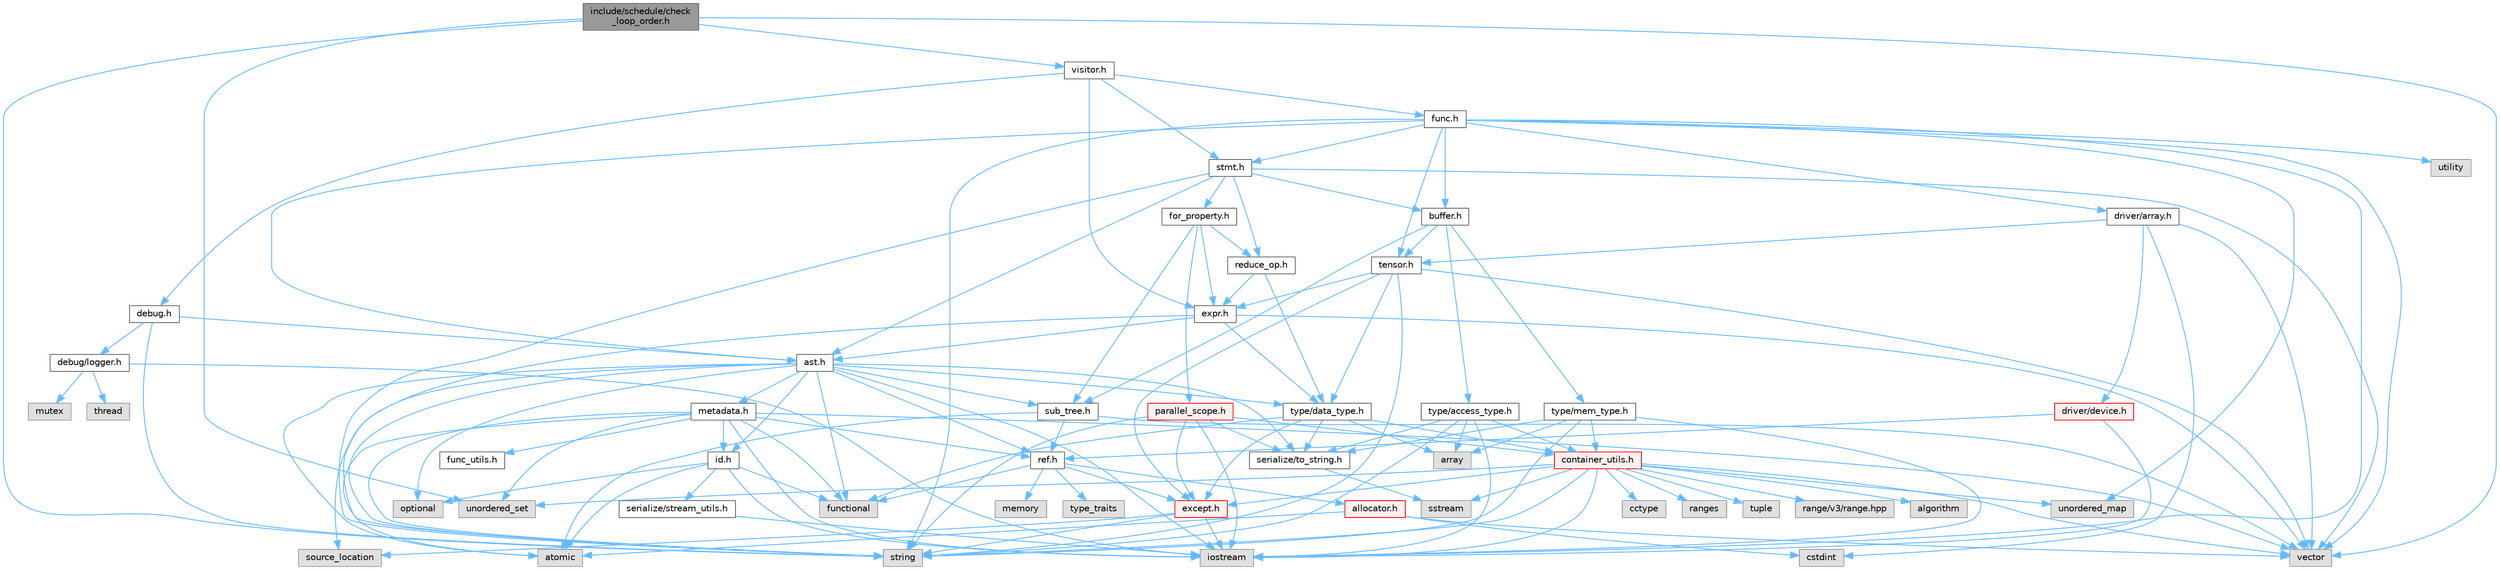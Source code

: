 digraph "include/schedule/check_loop_order.h"
{
 // LATEX_PDF_SIZE
  bgcolor="transparent";
  edge [fontname=Helvetica,fontsize=10,labelfontname=Helvetica,labelfontsize=10];
  node [fontname=Helvetica,fontsize=10,shape=box,height=0.2,width=0.4];
  Node1 [label="include/schedule/check\l_loop_order.h",height=0.2,width=0.4,color="gray40", fillcolor="grey60", style="filled", fontcolor="black",tooltip=" "];
  Node1 -> Node2 [color="steelblue1",style="solid"];
  Node2 [label="string",height=0.2,width=0.4,color="grey60", fillcolor="#E0E0E0", style="filled",tooltip=" "];
  Node1 -> Node3 [color="steelblue1",style="solid"];
  Node3 [label="unordered_set",height=0.2,width=0.4,color="grey60", fillcolor="#E0E0E0", style="filled",tooltip=" "];
  Node1 -> Node4 [color="steelblue1",style="solid"];
  Node4 [label="vector",height=0.2,width=0.4,color="grey60", fillcolor="#E0E0E0", style="filled",tooltip=" "];
  Node1 -> Node5 [color="steelblue1",style="solid"];
  Node5 [label="visitor.h",height=0.2,width=0.4,color="grey40", fillcolor="white", style="filled",URL="$visitor_8h.html",tooltip=" "];
  Node5 -> Node6 [color="steelblue1",style="solid"];
  Node6 [label="debug.h",height=0.2,width=0.4,color="grey40", fillcolor="white", style="filled",URL="$debug_8h.html",tooltip=" "];
  Node6 -> Node2 [color="steelblue1",style="solid"];
  Node6 -> Node7 [color="steelblue1",style="solid"];
  Node7 [label="ast.h",height=0.2,width=0.4,color="grey40", fillcolor="white", style="filled",URL="$ast_8h.html",tooltip=" "];
  Node7 -> Node8 [color="steelblue1",style="solid"];
  Node8 [label="atomic",height=0.2,width=0.4,color="grey60", fillcolor="#E0E0E0", style="filled",tooltip=" "];
  Node7 -> Node9 [color="steelblue1",style="solid"];
  Node9 [label="functional",height=0.2,width=0.4,color="grey60", fillcolor="#E0E0E0", style="filled",tooltip=" "];
  Node7 -> Node10 [color="steelblue1",style="solid"];
  Node10 [label="iostream",height=0.2,width=0.4,color="grey60", fillcolor="#E0E0E0", style="filled",tooltip=" "];
  Node7 -> Node11 [color="steelblue1",style="solid"];
  Node11 [label="optional",height=0.2,width=0.4,color="grey60", fillcolor="#E0E0E0", style="filled",tooltip=" "];
  Node7 -> Node12 [color="steelblue1",style="solid"];
  Node12 [label="source_location",height=0.2,width=0.4,color="grey60", fillcolor="#E0E0E0", style="filled",tooltip=" "];
  Node7 -> Node2 [color="steelblue1",style="solid"];
  Node7 -> Node13 [color="steelblue1",style="solid"];
  Node13 [label="id.h",height=0.2,width=0.4,color="grey40", fillcolor="white", style="filled",URL="$id_8h.html",tooltip=" "];
  Node13 -> Node8 [color="steelblue1",style="solid"];
  Node13 -> Node9 [color="steelblue1",style="solid"];
  Node13 -> Node10 [color="steelblue1",style="solid"];
  Node13 -> Node11 [color="steelblue1",style="solid"];
  Node13 -> Node14 [color="steelblue1",style="solid"];
  Node14 [label="serialize/stream_utils.h",height=0.2,width=0.4,color="grey40", fillcolor="white", style="filled",URL="$stream__utils_8h.html",tooltip=" "];
  Node14 -> Node10 [color="steelblue1",style="solid"];
  Node7 -> Node15 [color="steelblue1",style="solid"];
  Node15 [label="metadata.h",height=0.2,width=0.4,color="grey40", fillcolor="white", style="filled",URL="$metadata_8h.html",tooltip=" "];
  Node15 -> Node8 [color="steelblue1",style="solid"];
  Node15 -> Node9 [color="steelblue1",style="solid"];
  Node15 -> Node10 [color="steelblue1",style="solid"];
  Node15 -> Node2 [color="steelblue1",style="solid"];
  Node15 -> Node3 [color="steelblue1",style="solid"];
  Node15 -> Node4 [color="steelblue1",style="solid"];
  Node15 -> Node16 [color="steelblue1",style="solid"];
  Node16 [label="func_utils.h",height=0.2,width=0.4,color="grey40", fillcolor="white", style="filled",URL="$func__utils_8h.html",tooltip=" "];
  Node15 -> Node13 [color="steelblue1",style="solid"];
  Node15 -> Node17 [color="steelblue1",style="solid"];
  Node17 [label="ref.h",height=0.2,width=0.4,color="grey40", fillcolor="white", style="filled",URL="$ref_8h.html",tooltip=" "];
  Node17 -> Node9 [color="steelblue1",style="solid"];
  Node17 -> Node18 [color="steelblue1",style="solid"];
  Node18 [label="memory",height=0.2,width=0.4,color="grey60", fillcolor="#E0E0E0", style="filled",tooltip=" "];
  Node17 -> Node19 [color="steelblue1",style="solid"];
  Node19 [label="type_traits",height=0.2,width=0.4,color="grey60", fillcolor="#E0E0E0", style="filled",tooltip=" "];
  Node17 -> Node20 [color="steelblue1",style="solid"];
  Node20 [label="allocator.h",height=0.2,width=0.4,color="red", fillcolor="#FFF0F0", style="filled",URL="$allocator_8h.html",tooltip=" "];
  Node20 -> Node8 [color="steelblue1",style="solid"];
  Node20 -> Node21 [color="steelblue1",style="solid"];
  Node21 [label="cstdint",height=0.2,width=0.4,color="grey60", fillcolor="#E0E0E0", style="filled",tooltip=" "];
  Node20 -> Node4 [color="steelblue1",style="solid"];
  Node17 -> Node23 [color="steelblue1",style="solid"];
  Node23 [label="except.h",height=0.2,width=0.4,color="red", fillcolor="#FFF0F0", style="filled",URL="$except_8h.html",tooltip=" "];
  Node23 -> Node10 [color="steelblue1",style="solid"];
  Node23 -> Node12 [color="steelblue1",style="solid"];
  Node23 -> Node2 [color="steelblue1",style="solid"];
  Node7 -> Node17 [color="steelblue1",style="solid"];
  Node7 -> Node25 [color="steelblue1",style="solid"];
  Node25 [label="serialize/to_string.h",height=0.2,width=0.4,color="grey40", fillcolor="white", style="filled",URL="$to__string_8h.html",tooltip=" "];
  Node25 -> Node26 [color="steelblue1",style="solid"];
  Node26 [label="sstream",height=0.2,width=0.4,color="grey60", fillcolor="#E0E0E0", style="filled",tooltip=" "];
  Node7 -> Node27 [color="steelblue1",style="solid"];
  Node27 [label="sub_tree.h",height=0.2,width=0.4,color="grey40", fillcolor="white", style="filled",URL="$sub__tree_8h.html",tooltip=" "];
  Node27 -> Node8 [color="steelblue1",style="solid"];
  Node27 -> Node4 [color="steelblue1",style="solid"];
  Node27 -> Node17 [color="steelblue1",style="solid"];
  Node7 -> Node28 [color="steelblue1",style="solid"];
  Node28 [label="type/data_type.h",height=0.2,width=0.4,color="grey40", fillcolor="white", style="filled",URL="$data__type_8h.html",tooltip=" "];
  Node28 -> Node29 [color="steelblue1",style="solid"];
  Node29 [label="array",height=0.2,width=0.4,color="grey60", fillcolor="#E0E0E0", style="filled",tooltip=" "];
  Node28 -> Node9 [color="steelblue1",style="solid"];
  Node28 -> Node30 [color="steelblue1",style="solid"];
  Node30 [label="container_utils.h",height=0.2,width=0.4,color="red", fillcolor="#FFF0F0", style="filled",URL="$container__utils_8h.html",tooltip=" "];
  Node30 -> Node31 [color="steelblue1",style="solid"];
  Node31 [label="algorithm",height=0.2,width=0.4,color="grey60", fillcolor="#E0E0E0", style="filled",tooltip=" "];
  Node30 -> Node32 [color="steelblue1",style="solid"];
  Node32 [label="cctype",height=0.2,width=0.4,color="grey60", fillcolor="#E0E0E0", style="filled",tooltip=" "];
  Node30 -> Node10 [color="steelblue1",style="solid"];
  Node30 -> Node33 [color="steelblue1",style="solid"];
  Node33 [label="ranges",height=0.2,width=0.4,color="grey60", fillcolor="#E0E0E0", style="filled",tooltip=" "];
  Node30 -> Node26 [color="steelblue1",style="solid"];
  Node30 -> Node2 [color="steelblue1",style="solid"];
  Node30 -> Node34 [color="steelblue1",style="solid"];
  Node34 [label="tuple",height=0.2,width=0.4,color="grey60", fillcolor="#E0E0E0", style="filled",tooltip=" "];
  Node30 -> Node35 [color="steelblue1",style="solid"];
  Node35 [label="unordered_map",height=0.2,width=0.4,color="grey60", fillcolor="#E0E0E0", style="filled",tooltip=" "];
  Node30 -> Node3 [color="steelblue1",style="solid"];
  Node30 -> Node4 [color="steelblue1",style="solid"];
  Node30 -> Node36 [color="steelblue1",style="solid"];
  Node36 [label="range/v3/range.hpp",height=0.2,width=0.4,color="grey60", fillcolor="#E0E0E0", style="filled",tooltip=" "];
  Node30 -> Node23 [color="steelblue1",style="solid"];
  Node28 -> Node23 [color="steelblue1",style="solid"];
  Node28 -> Node25 [color="steelblue1",style="solid"];
  Node6 -> Node38 [color="steelblue1",style="solid"];
  Node38 [label="debug/logger.h",height=0.2,width=0.4,color="grey40", fillcolor="white", style="filled",URL="$logger_8h.html",tooltip=" "];
  Node38 -> Node10 [color="steelblue1",style="solid"];
  Node38 -> Node39 [color="steelblue1",style="solid"];
  Node39 [label="mutex",height=0.2,width=0.4,color="grey60", fillcolor="#E0E0E0", style="filled",tooltip=" "];
  Node38 -> Node40 [color="steelblue1",style="solid"];
  Node40 [label="thread",height=0.2,width=0.4,color="grey60", fillcolor="#E0E0E0", style="filled",tooltip=" "];
  Node5 -> Node41 [color="steelblue1",style="solid"];
  Node41 [label="expr.h",height=0.2,width=0.4,color="grey40", fillcolor="white", style="filled",URL="$expr_8h.html",tooltip=" "];
  Node41 -> Node2 [color="steelblue1",style="solid"];
  Node41 -> Node4 [color="steelblue1",style="solid"];
  Node41 -> Node7 [color="steelblue1",style="solid"];
  Node41 -> Node28 [color="steelblue1",style="solid"];
  Node5 -> Node42 [color="steelblue1",style="solid"];
  Node42 [label="func.h",height=0.2,width=0.4,color="grey40", fillcolor="white", style="filled",URL="$func_8h.html",tooltip=" "];
  Node42 -> Node10 [color="steelblue1",style="solid"];
  Node42 -> Node2 [color="steelblue1",style="solid"];
  Node42 -> Node35 [color="steelblue1",style="solid"];
  Node42 -> Node43 [color="steelblue1",style="solid"];
  Node43 [label="utility",height=0.2,width=0.4,color="grey60", fillcolor="#E0E0E0", style="filled",tooltip=" "];
  Node42 -> Node4 [color="steelblue1",style="solid"];
  Node42 -> Node7 [color="steelblue1",style="solid"];
  Node42 -> Node44 [color="steelblue1",style="solid"];
  Node44 [label="buffer.h",height=0.2,width=0.4,color="grey40", fillcolor="white", style="filled",URL="$buffer_8h.html",tooltip=" "];
  Node44 -> Node27 [color="steelblue1",style="solid"];
  Node44 -> Node45 [color="steelblue1",style="solid"];
  Node45 [label="tensor.h",height=0.2,width=0.4,color="grey40", fillcolor="white", style="filled",URL="$tensor_8h.html",tooltip=" "];
  Node45 -> Node2 [color="steelblue1",style="solid"];
  Node45 -> Node4 [color="steelblue1",style="solid"];
  Node45 -> Node23 [color="steelblue1",style="solid"];
  Node45 -> Node41 [color="steelblue1",style="solid"];
  Node45 -> Node28 [color="steelblue1",style="solid"];
  Node44 -> Node46 [color="steelblue1",style="solid"];
  Node46 [label="type/access_type.h",height=0.2,width=0.4,color="grey40", fillcolor="white", style="filled",URL="$access__type_8h.html",tooltip=" "];
  Node46 -> Node29 [color="steelblue1",style="solid"];
  Node46 -> Node10 [color="steelblue1",style="solid"];
  Node46 -> Node2 [color="steelblue1",style="solid"];
  Node46 -> Node30 [color="steelblue1",style="solid"];
  Node46 -> Node25 [color="steelblue1",style="solid"];
  Node44 -> Node47 [color="steelblue1",style="solid"];
  Node47 [label="type/mem_type.h",height=0.2,width=0.4,color="grey40", fillcolor="white", style="filled",URL="$mem__type_8h.html",tooltip=" "];
  Node47 -> Node29 [color="steelblue1",style="solid"];
  Node47 -> Node10 [color="steelblue1",style="solid"];
  Node47 -> Node2 [color="steelblue1",style="solid"];
  Node47 -> Node30 [color="steelblue1",style="solid"];
  Node47 -> Node25 [color="steelblue1",style="solid"];
  Node42 -> Node48 [color="steelblue1",style="solid"];
  Node48 [label="driver/array.h",height=0.2,width=0.4,color="grey40", fillcolor="white", style="filled",URL="$array_8h.html",tooltip=" "];
  Node48 -> Node21 [color="steelblue1",style="solid"];
  Node48 -> Node4 [color="steelblue1",style="solid"];
  Node48 -> Node49 [color="steelblue1",style="solid"];
  Node49 [label="driver/device.h",height=0.2,width=0.4,color="red", fillcolor="#FFF0F0", style="filled",URL="$device_8h.html",tooltip=" "];
  Node49 -> Node10 [color="steelblue1",style="solid"];
  Node49 -> Node17 [color="steelblue1",style="solid"];
  Node48 -> Node45 [color="steelblue1",style="solid"];
  Node42 -> Node52 [color="steelblue1",style="solid"];
  Node52 [label="stmt.h",height=0.2,width=0.4,color="grey40", fillcolor="white", style="filled",URL="$stmt_8h.html",tooltip=" "];
  Node52 -> Node2 [color="steelblue1",style="solid"];
  Node52 -> Node4 [color="steelblue1",style="solid"];
  Node52 -> Node7 [color="steelblue1",style="solid"];
  Node52 -> Node44 [color="steelblue1",style="solid"];
  Node52 -> Node53 [color="steelblue1",style="solid"];
  Node53 [label="for_property.h",height=0.2,width=0.4,color="grey40", fillcolor="white", style="filled",URL="$for__property_8h.html",tooltip=" "];
  Node53 -> Node41 [color="steelblue1",style="solid"];
  Node53 -> Node54 [color="steelblue1",style="solid"];
  Node54 [label="parallel_scope.h",height=0.2,width=0.4,color="red", fillcolor="#FFF0F0", style="filled",URL="$parallel__scope_8h.html",tooltip=" "];
  Node54 -> Node10 [color="steelblue1",style="solid"];
  Node54 -> Node2 [color="steelblue1",style="solid"];
  Node54 -> Node30 [color="steelblue1",style="solid"];
  Node54 -> Node23 [color="steelblue1",style="solid"];
  Node54 -> Node25 [color="steelblue1",style="solid"];
  Node53 -> Node57 [color="steelblue1",style="solid"];
  Node57 [label="reduce_op.h",height=0.2,width=0.4,color="grey40", fillcolor="white", style="filled",URL="$reduce__op_8h.html",tooltip=" "];
  Node57 -> Node41 [color="steelblue1",style="solid"];
  Node57 -> Node28 [color="steelblue1",style="solid"];
  Node53 -> Node27 [color="steelblue1",style="solid"];
  Node52 -> Node57 [color="steelblue1",style="solid"];
  Node42 -> Node45 [color="steelblue1",style="solid"];
  Node5 -> Node52 [color="steelblue1",style="solid"];
}
